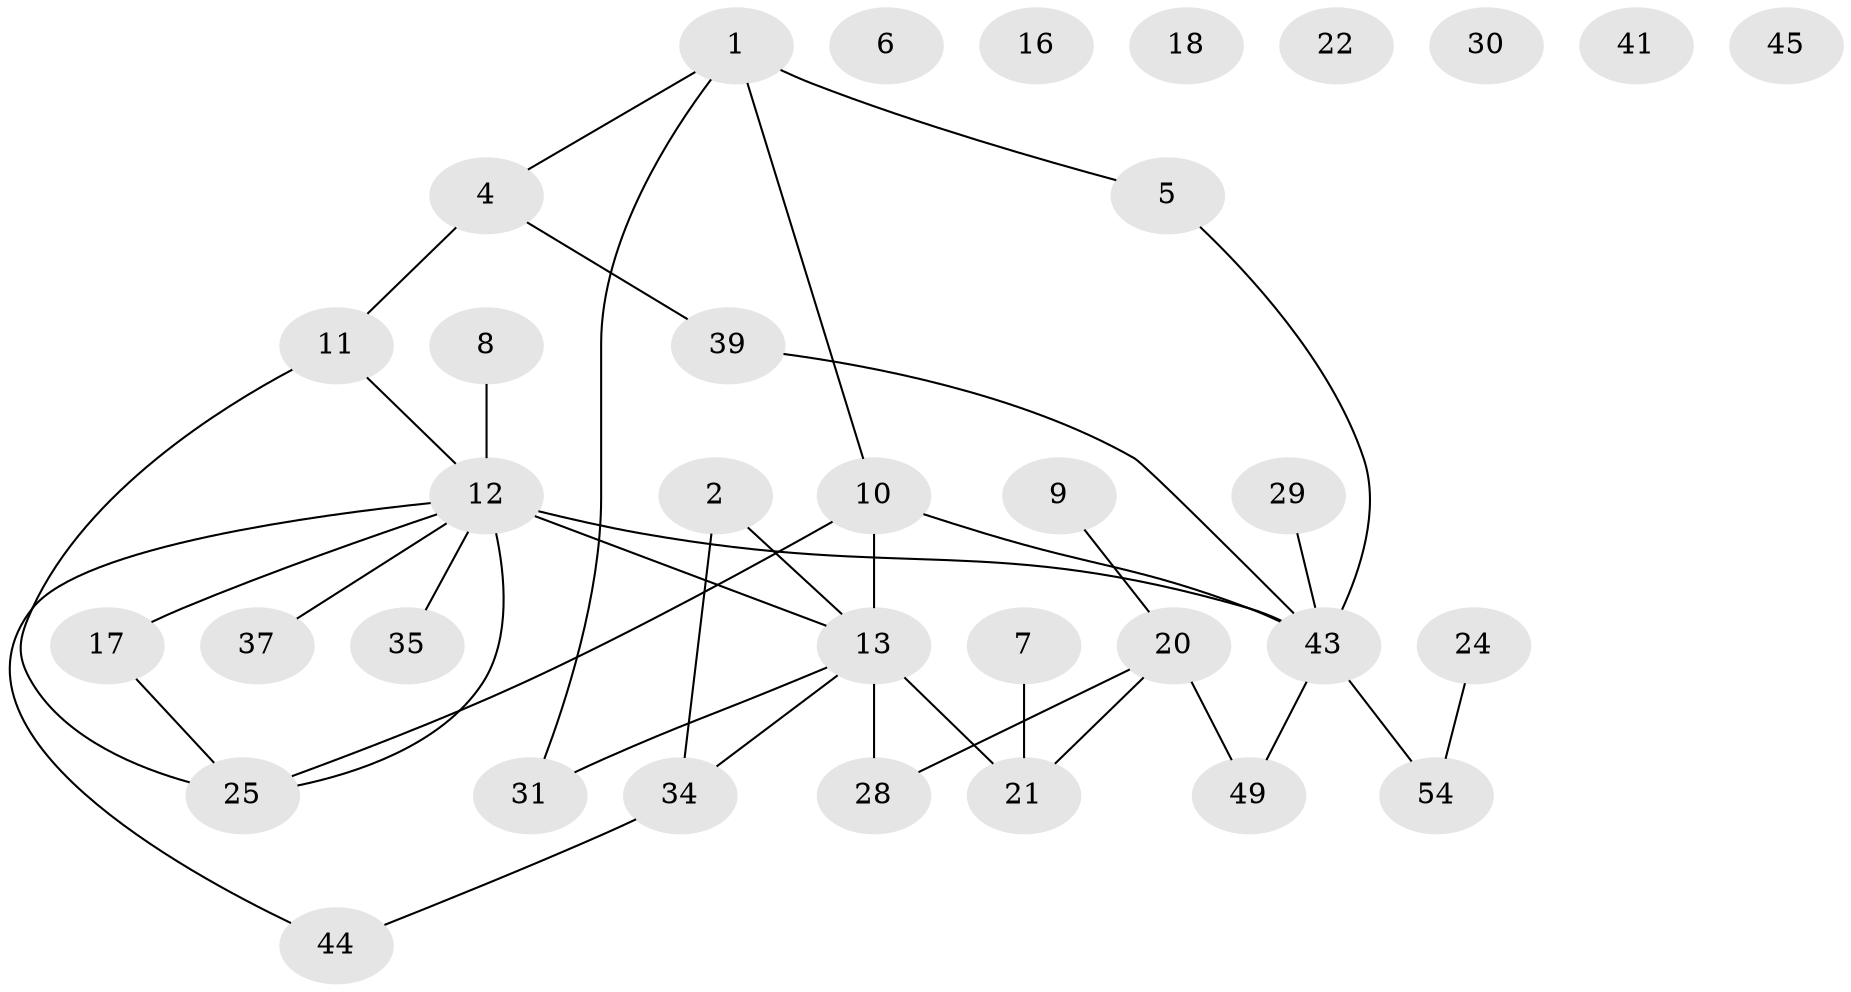 // original degree distribution, {4: 0.15517241379310345, 3: 0.1724137931034483, 2: 0.29310344827586204, 0: 0.1206896551724138, 1: 0.1724137931034483, 5: 0.06896551724137931, 6: 0.017241379310344827}
// Generated by graph-tools (version 1.1) at 2025/16/03/04/25 18:16:42]
// undirected, 34 vertices, 38 edges
graph export_dot {
graph [start="1"]
  node [color=gray90,style=filled];
  1;
  2 [super="+3+40"];
  4 [super="+19"];
  5;
  6;
  7;
  8;
  9;
  10 [super="+14"];
  11 [super="+15+38"];
  12 [super="+23+56"];
  13 [super="+36+46"];
  16;
  17 [super="+27"];
  18;
  20 [super="+26"];
  21 [super="+53"];
  22;
  24;
  25 [super="+32"];
  28;
  29;
  30;
  31;
  34;
  35;
  37;
  39 [super="+50"];
  41;
  43 [super="+47"];
  44;
  45;
  49;
  54;
  1 -- 5;
  1 -- 31;
  1 -- 10;
  1 -- 4;
  2 -- 34 [weight=3];
  2 -- 13;
  4 -- 39;
  4 -- 11;
  5 -- 43;
  7 -- 21;
  8 -- 12;
  9 -- 20;
  10 -- 13 [weight=2];
  10 -- 25;
  10 -- 43;
  11 -- 12;
  11 -- 25;
  12 -- 17;
  12 -- 37;
  12 -- 25;
  12 -- 35;
  12 -- 13 [weight=2];
  12 -- 44;
  12 -- 43 [weight=3];
  13 -- 21;
  13 -- 28;
  13 -- 31;
  13 -- 34;
  17 -- 25;
  20 -- 49;
  20 -- 28;
  20 -- 21;
  24 -- 54;
  29 -- 43;
  34 -- 44;
  39 -- 43;
  43 -- 49;
  43 -- 54;
}
